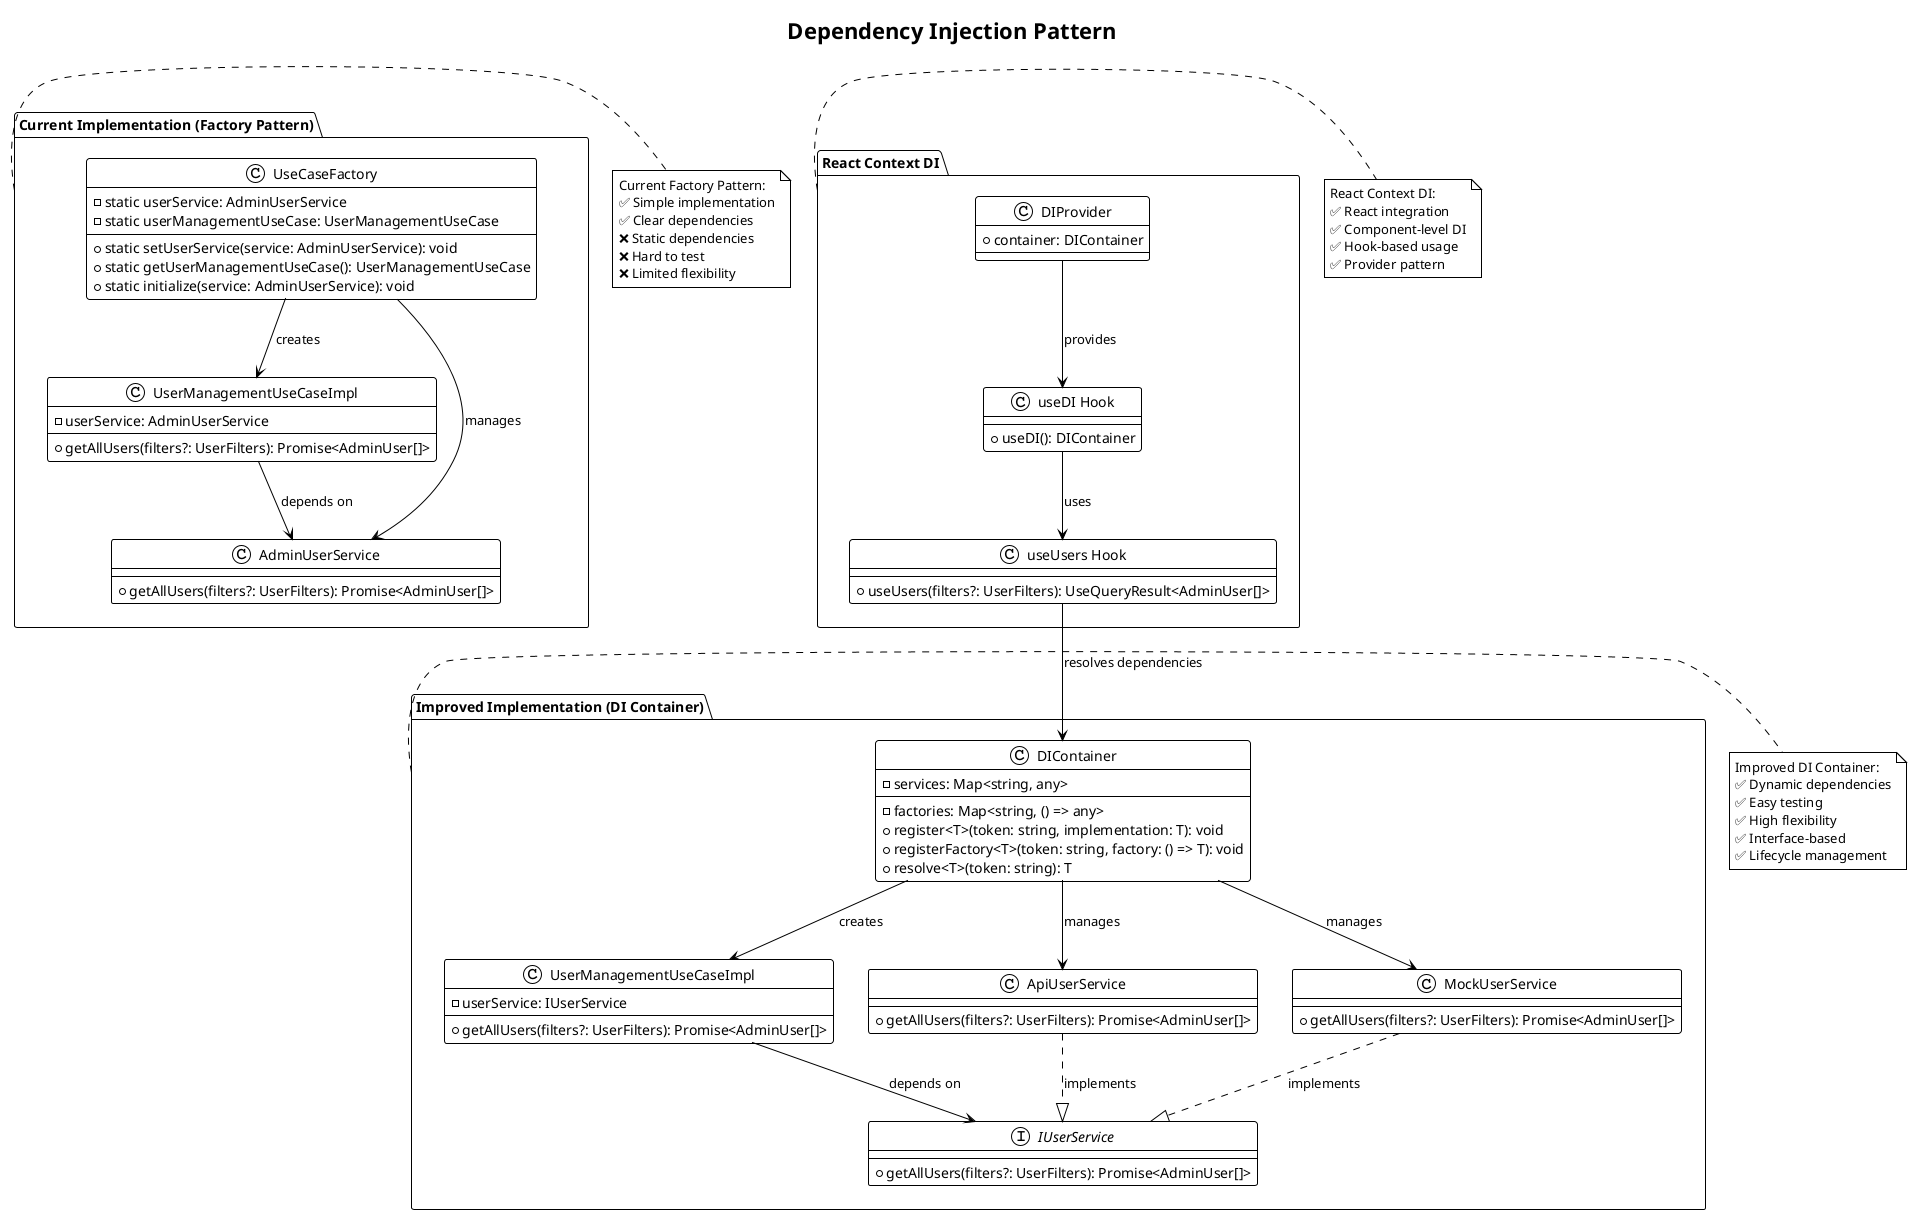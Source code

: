 @startuml Dependency Injection
!theme plain
skinparam backgroundColor #FFFFFF
skinparam componentStyle rectangle

title Dependency Injection Pattern

package "Current Implementation (Factory Pattern)" as Current {
  class "UseCaseFactory" as Factory {
    - static userService: AdminUserService
    - static userManagementUseCase: UserManagementUseCase
    + static setUserService(service: AdminUserService): void
    + static getUserManagementUseCase(): UserManagementUseCase
    + static initialize(service: AdminUserService): void
  }
  
  class "UserManagementUseCaseImpl" as UseCaseImpl {
    - userService: AdminUserService
    + getAllUsers(filters?: UserFilters): Promise<AdminUser[]>
  }
  
  class "AdminUserService" as UserService {
    + getAllUsers(filters?: UserFilters): Promise<AdminUser[]>
  }
  
  Factory --> UseCaseImpl : creates
  Factory --> UserService : manages
  UseCaseImpl --> UserService : depends on
}

package "Improved Implementation (DI Container)" as Improved {
  class "DIContainer" as Container {
    - services: Map<string, any>
    - factories: Map<string, () => any>
    + register<T>(token: string, implementation: T): void
    + registerFactory<T>(token: string, factory: () => T): void
    + resolve<T>(token: string): T
  }
  
  interface "IUserService" as IUserService {
    + getAllUsers(filters?: UserFilters): Promise<AdminUser[]>
  }
  
  class "UserManagementUseCaseImpl" as ImprovedUseCaseImpl {
    - userService: IUserService
    + getAllUsers(filters?: UserFilters): Promise<AdminUser[]>
  }
  
  class "ApiUserService" as ApiUserService {
    + getAllUsers(filters?: UserFilters): Promise<AdminUser[]>
  }
  
  class "MockUserService" as MockUserService {
    + getAllUsers(filters?: UserFilters): Promise<AdminUser[]>
  }
  
  Container --> ImprovedUseCaseImpl : creates
  Container --> ApiUserService : manages
  Container --> MockUserService : manages
  ImprovedUseCaseImpl --> IUserService : depends on
  ApiUserService ..|> IUserService : implements
  MockUserService ..|> IUserService : implements
}

package "React Context DI" as ReactDI {
  class "DIProvider" as DIProvider {
    + container: DIContainer
  }
  
  class "useDI Hook" as UseDIHook {
    + useDI(): DIContainer
  }
  
  class "useUsers Hook" as UseUsersHook {
    + useUsers(filters?: UserFilters): UseQueryResult<AdminUser[]>
  }
  
  DIProvider --> UseDIHook : provides
  UseDIHook --> UseUsersHook : uses
  UseUsersHook --> Container : resolves dependencies
}

' Benefits
note right of Current
  Current Factory Pattern:
  ✅ Simple implementation
  ✅ Clear dependencies
  ❌ Static dependencies
  ❌ Hard to test
  ❌ Limited flexibility
end note

note right of Improved
  Improved DI Container:
  ✅ Dynamic dependencies
  ✅ Easy testing
  ✅ High flexibility
  ✅ Interface-based
  ✅ Lifecycle management
end note

note right of ReactDI
  React Context DI:
  ✅ React integration
  ✅ Component-level DI
  ✅ Hook-based usage
  ✅ Provider pattern
end note

@enduml
